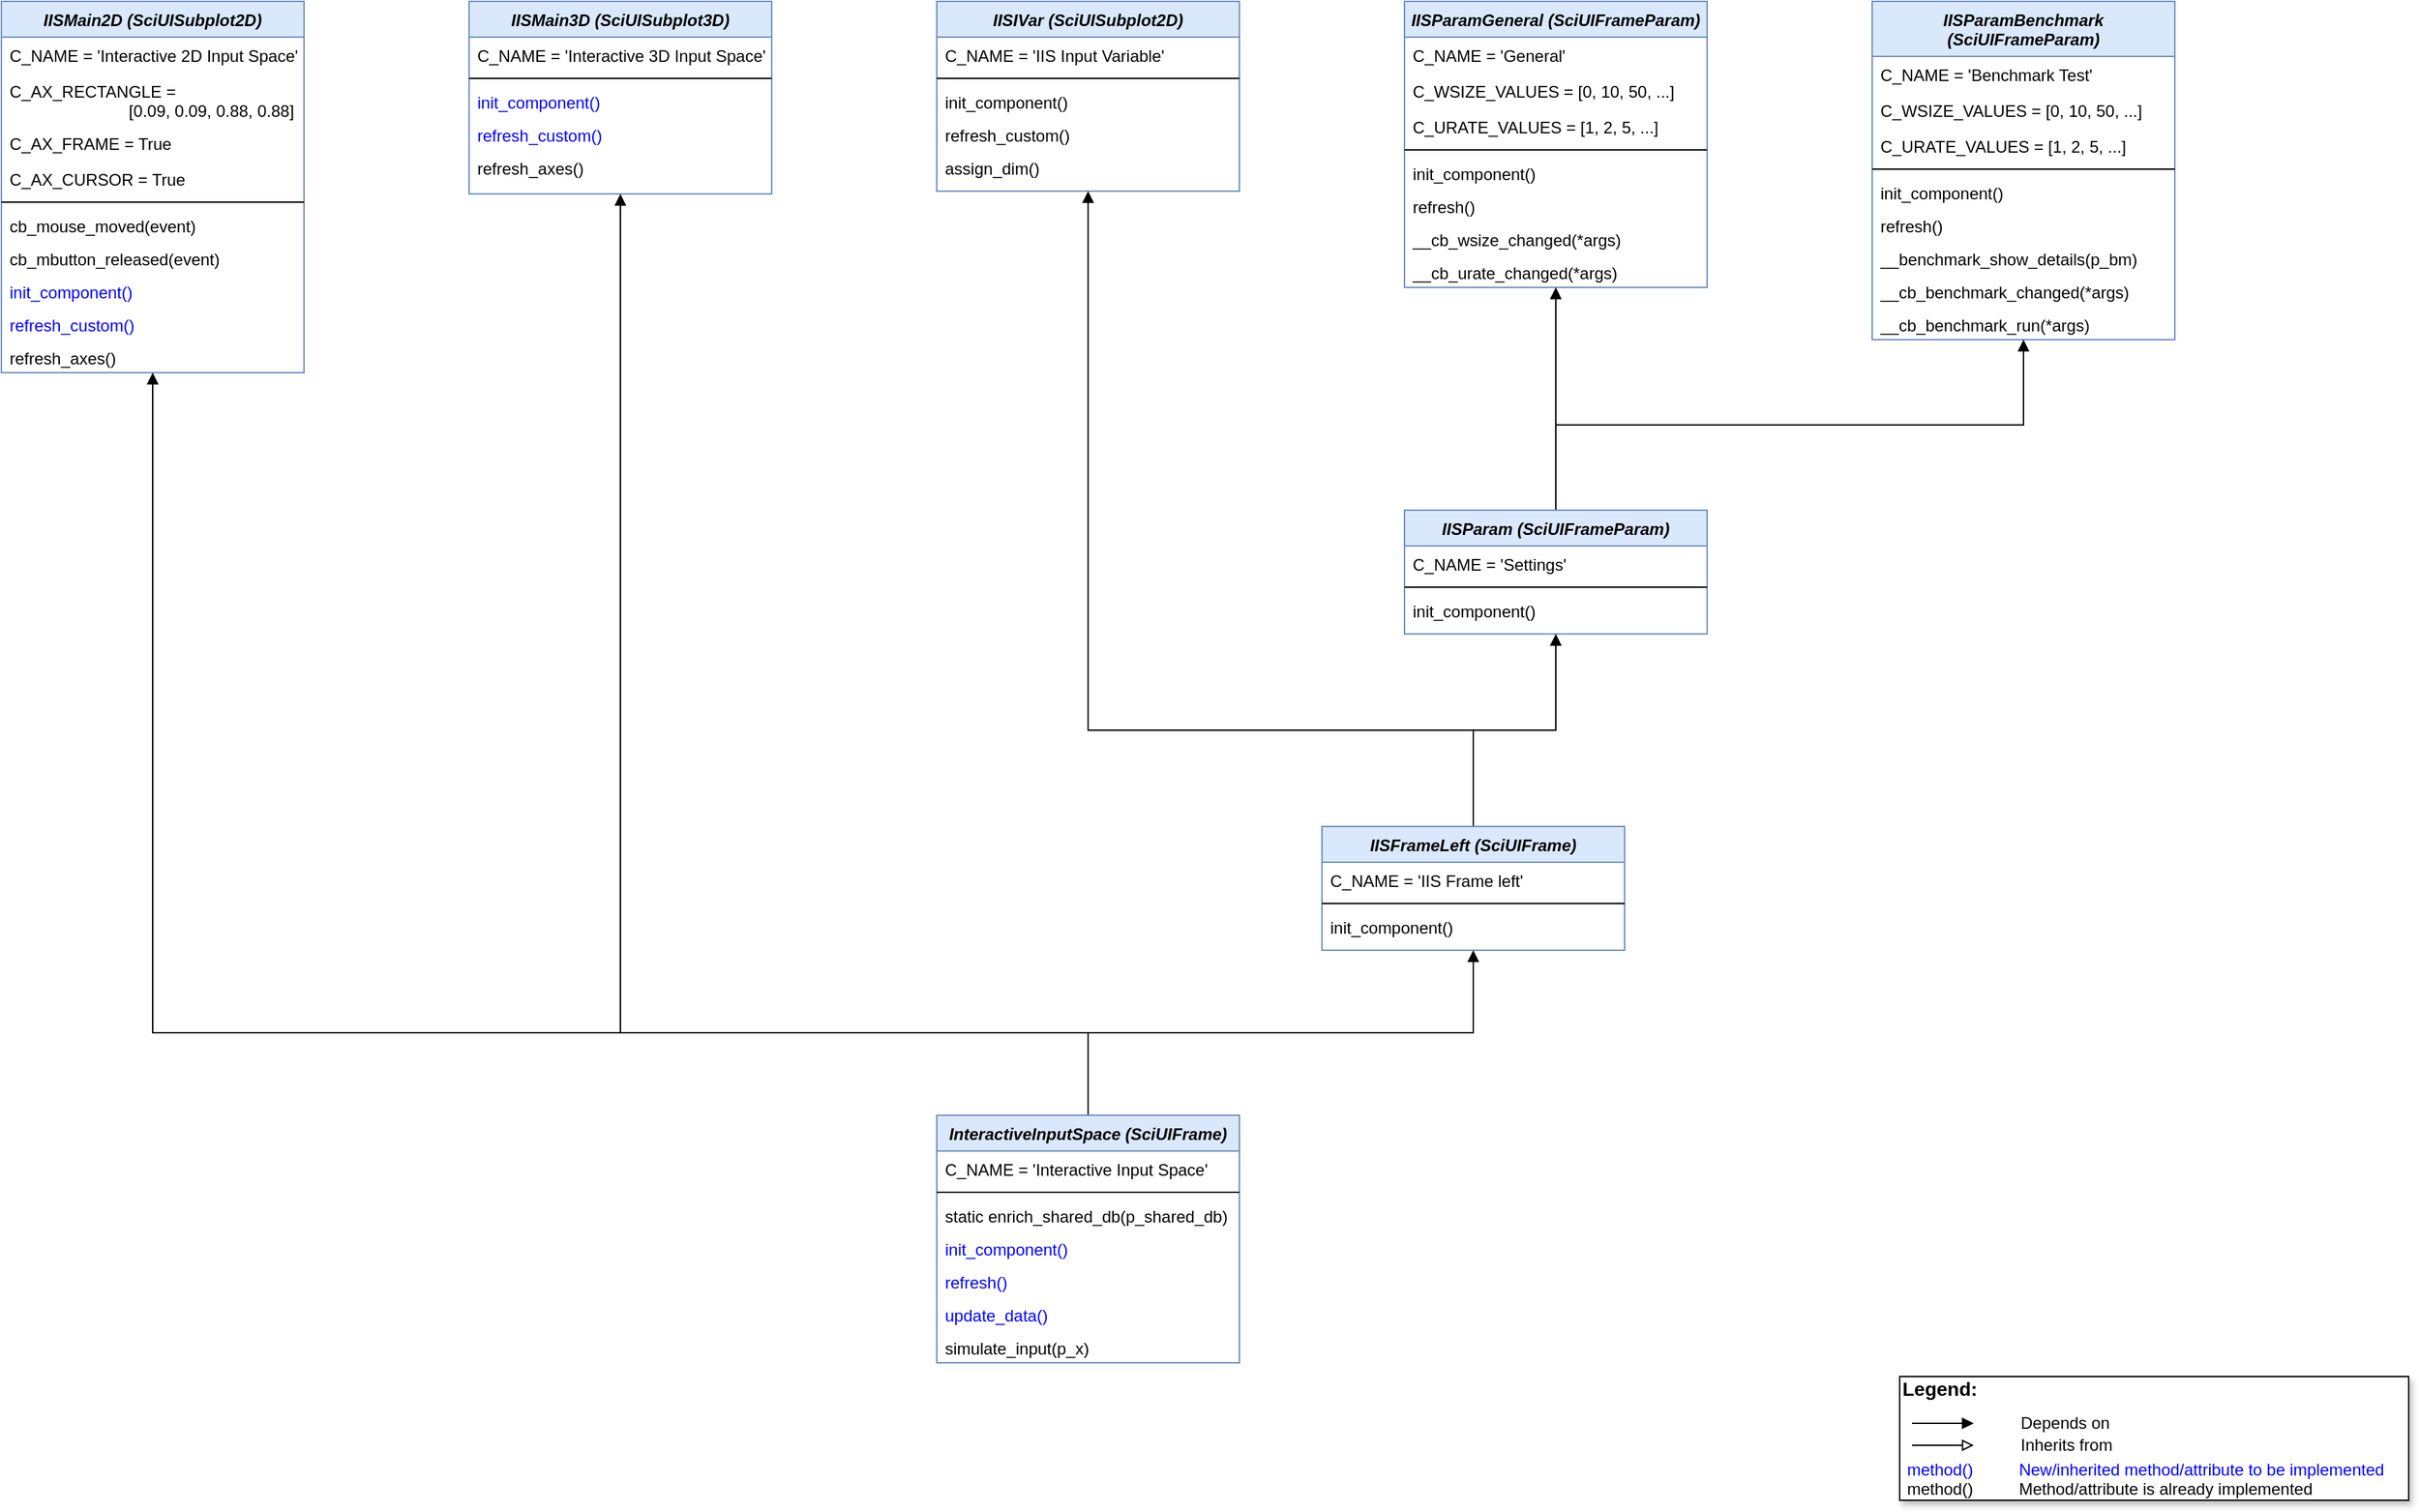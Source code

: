 <mxfile version="14.6.13" type="device"><diagram id="C5RBs43oDa-KdzZeNtuy" name="Page-1"><mxGraphModel dx="1179" dy="1209" grid="1" gridSize="10" guides="1" tooltips="1" connect="1" arrows="1" fold="1" page="1" pageScale="1" pageWidth="2336" pageHeight="1654" math="0" shadow="0"><root><mxCell id="WIyWlLk6GJQsqaUBKTNV-0"/><mxCell id="WIyWlLk6GJQsqaUBKTNV-1" parent="WIyWlLk6GJQsqaUBKTNV-0"/><mxCell id="cDuM6dIMIaqPmCqZhbxL-0" value="" style="group" parent="WIyWlLk6GJQsqaUBKTNV-1" connectable="0" vertex="1"><mxGeometry x="1460" y="1080" width="370" height="90" as="geometry"/></mxCell><mxCell id="tD5-W2pxeokefdlge8oV-3" value="&lt;font color=&quot;#000000&quot; size=&quot;1&quot;&gt;&lt;b style=&quot;font-size: 14px&quot;&gt;Legend:&lt;br&gt;&lt;/b&gt;&lt;/font&gt;&lt;br&gt;&lt;br&gt;&lt;br&gt;&lt;font color=&quot;#0000ff&quot;&gt;&amp;nbsp;method()&amp;nbsp; &amp;nbsp; &amp;nbsp; &amp;nbsp; &amp;nbsp; New/inherited method/attribute to be implemented&lt;/font&gt;&lt;br&gt;&lt;font color=&quot;#000000&quot;&gt;&amp;nbsp;method()&amp;nbsp; &amp;nbsp; &amp;nbsp; &amp;nbsp; &amp;nbsp; Method/attribute is already implemented&lt;/font&gt;" style="text;html=1;align=left;verticalAlign=middle;whiteSpace=wrap;rounded=0;fontColor=#006600;strokeColor=#000000;shadow=1;fillColor=#ffffff;" parent="cDuM6dIMIaqPmCqZhbxL-0" vertex="1"><mxGeometry width="370.0" height="90" as="geometry"/></mxCell><mxCell id="mYlzNUUl0ZFW5KxEtrc0-3" value="Depends on" style="endArrow=block;html=1;labelPosition=right;verticalLabelPosition=middle;align=left;verticalAlign=middle;endFill=1;fontSize=12;" parent="cDuM6dIMIaqPmCqZhbxL-0" edge="1"><mxGeometry x="1" y="32" width="50" height="50" relative="1" as="geometry"><mxPoint x="8.97" y="34" as="sourcePoint"/><mxPoint x="53.818" y="34" as="targetPoint"/><mxPoint x="32" y="32" as="offset"/></mxGeometry></mxCell><mxCell id="mYlzNUUl0ZFW5KxEtrc0-4" value="Inherits from" style="endArrow=block;html=1;labelPosition=right;verticalLabelPosition=middle;align=left;verticalAlign=middle;endFill=0;fontSize=12;" parent="cDuM6dIMIaqPmCqZhbxL-0" edge="1"><mxGeometry x="1" y="32" width="50" height="50" relative="1" as="geometry"><mxPoint x="8.97" y="50" as="sourcePoint"/><mxPoint x="53.818" y="50" as="targetPoint"/><mxPoint x="32" y="32" as="offset"/></mxGeometry></mxCell><mxCell id="eN2UmbRB5outR-xc-6O1-30" value="IISIVar (SciUISubplot2D)" style="swimlane;fontStyle=3;align=center;verticalAlign=top;childLayout=stackLayout;horizontal=1;startSize=26;horizontalStack=0;resizeParent=1;resizeLast=0;collapsible=1;marginBottom=0;rounded=0;shadow=0;strokeWidth=1;fillColor=#dae8fc;strokeColor=#6c8ebf;" parent="WIyWlLk6GJQsqaUBKTNV-1" vertex="1"><mxGeometry x="760" y="80" width="220" height="138" as="geometry"><mxRectangle x="230" y="140" width="160" height="26" as="alternateBounds"/></mxGeometry></mxCell><mxCell id="eN2UmbRB5outR-xc-6O1-48" value="C_NAME = 'IIS Input Variable'" style="text;align=left;verticalAlign=top;spacingLeft=4;spacingRight=4;overflow=hidden;rotatable=0;points=[[0,0.5],[1,0.5]];portConstraint=eastwest;" parent="eN2UmbRB5outR-xc-6O1-30" vertex="1"><mxGeometry y="26" width="220" height="26" as="geometry"/></mxCell><mxCell id="eN2UmbRB5outR-xc-6O1-31" value="" style="line;html=1;strokeWidth=1;align=left;verticalAlign=middle;spacingTop=-1;spacingLeft=3;spacingRight=3;rotatable=0;labelPosition=right;points=[];portConstraint=eastwest;" parent="eN2UmbRB5outR-xc-6O1-30" vertex="1"><mxGeometry y="52" width="220" height="8" as="geometry"/></mxCell><mxCell id="eN2UmbRB5outR-xc-6O1-33" value="init_component()" style="text;align=left;verticalAlign=top;spacingLeft=4;spacingRight=4;overflow=hidden;rotatable=0;points=[[0,0.5],[1,0.5]];portConstraint=eastwest;" parent="eN2UmbRB5outR-xc-6O1-30" vertex="1"><mxGeometry y="60" width="220" height="24" as="geometry"/></mxCell><mxCell id="eN2UmbRB5outR-xc-6O1-34" value="refresh_custom()" style="text;align=left;verticalAlign=top;spacingLeft=4;spacingRight=4;overflow=hidden;rotatable=0;points=[[0,0.5],[1,0.5]];portConstraint=eastwest;" parent="eN2UmbRB5outR-xc-6O1-30" vertex="1"><mxGeometry y="84" width="220" height="24" as="geometry"/></mxCell><mxCell id="eN2UmbRB5outR-xc-6O1-35" value="assign_dim()" style="text;align=left;verticalAlign=top;spacingLeft=4;spacingRight=4;overflow=hidden;rotatable=0;points=[[0,0.5],[1,0.5]];portConstraint=eastwest;" parent="eN2UmbRB5outR-xc-6O1-30" vertex="1"><mxGeometry y="108" width="220" height="24" as="geometry"/></mxCell><mxCell id="8ewmPDuCnQwZAreJVLw1-0" value="IISMain2D (SciUISubplot2D)" style="swimlane;fontStyle=3;align=center;verticalAlign=top;childLayout=stackLayout;horizontal=1;startSize=26;horizontalStack=0;resizeParent=1;resizeLast=0;collapsible=1;marginBottom=0;rounded=0;shadow=0;strokeWidth=1;fillColor=#dae8fc;strokeColor=#6c8ebf;" vertex="1" parent="WIyWlLk6GJQsqaUBKTNV-1"><mxGeometry x="80" y="80" width="220" height="270" as="geometry"><mxRectangle x="230" y="140" width="160" height="26" as="alternateBounds"/></mxGeometry></mxCell><mxCell id="8ewmPDuCnQwZAreJVLw1-1" value="C_NAME = 'Interactive 2D Input Space'" style="text;align=left;verticalAlign=top;spacingLeft=4;spacingRight=4;overflow=hidden;rotatable=0;points=[[0,0.5],[1,0.5]];portConstraint=eastwest;" vertex="1" parent="8ewmPDuCnQwZAreJVLw1-0"><mxGeometry y="26" width="220" height="26" as="geometry"/></mxCell><mxCell id="8ewmPDuCnQwZAreJVLw1-6" value="C_AX_RECTANGLE =&#10;                          [0.09, 0.09, 0.88, 0.88]" style="text;align=left;verticalAlign=top;spacingLeft=4;spacingRight=4;overflow=hidden;rotatable=0;points=[[0,0.5],[1,0.5]];portConstraint=eastwest;" vertex="1" parent="8ewmPDuCnQwZAreJVLw1-0"><mxGeometry y="52" width="220" height="38" as="geometry"/></mxCell><mxCell id="8ewmPDuCnQwZAreJVLw1-7" value="C_AX_FRAME = True" style="text;align=left;verticalAlign=top;spacingLeft=4;spacingRight=4;overflow=hidden;rotatable=0;points=[[0,0.5],[1,0.5]];portConstraint=eastwest;" vertex="1" parent="8ewmPDuCnQwZAreJVLw1-0"><mxGeometry y="90" width="220" height="26" as="geometry"/></mxCell><mxCell id="8ewmPDuCnQwZAreJVLw1-8" value="C_AX_CURSOR = True" style="text;align=left;verticalAlign=top;spacingLeft=4;spacingRight=4;overflow=hidden;rotatable=0;points=[[0,0.5],[1,0.5]];portConstraint=eastwest;" vertex="1" parent="8ewmPDuCnQwZAreJVLw1-0"><mxGeometry y="116" width="220" height="26" as="geometry"/></mxCell><mxCell id="8ewmPDuCnQwZAreJVLw1-2" value="" style="line;html=1;strokeWidth=1;align=left;verticalAlign=middle;spacingTop=-1;spacingLeft=3;spacingRight=3;rotatable=0;labelPosition=right;points=[];portConstraint=eastwest;" vertex="1" parent="8ewmPDuCnQwZAreJVLw1-0"><mxGeometry y="142" width="220" height="8" as="geometry"/></mxCell><mxCell id="8ewmPDuCnQwZAreJVLw1-3" value="cb_mouse_moved(event)" style="text;align=left;verticalAlign=top;spacingLeft=4;spacingRight=4;overflow=hidden;rotatable=0;points=[[0,0.5],[1,0.5]];portConstraint=eastwest;" vertex="1" parent="8ewmPDuCnQwZAreJVLw1-0"><mxGeometry y="150" width="220" height="24" as="geometry"/></mxCell><mxCell id="8ewmPDuCnQwZAreJVLw1-4" value="cb_mbutton_released(event)" style="text;align=left;verticalAlign=top;spacingLeft=4;spacingRight=4;overflow=hidden;rotatable=0;points=[[0,0.5],[1,0.5]];portConstraint=eastwest;" vertex="1" parent="8ewmPDuCnQwZAreJVLw1-0"><mxGeometry y="174" width="220" height="24" as="geometry"/></mxCell><mxCell id="8ewmPDuCnQwZAreJVLw1-5" value="init_component()" style="text;align=left;verticalAlign=top;spacingLeft=4;spacingRight=4;overflow=hidden;rotatable=0;points=[[0,0.5],[1,0.5]];portConstraint=eastwest;fontColor=#0000FF;" vertex="1" parent="8ewmPDuCnQwZAreJVLw1-0"><mxGeometry y="198" width="220" height="24" as="geometry"/></mxCell><mxCell id="8ewmPDuCnQwZAreJVLw1-9" value="refresh_custom()" style="text;align=left;verticalAlign=top;spacingLeft=4;spacingRight=4;overflow=hidden;rotatable=0;points=[[0,0.5],[1,0.5]];portConstraint=eastwest;fontColor=#0000FF;" vertex="1" parent="8ewmPDuCnQwZAreJVLw1-0"><mxGeometry y="222" width="220" height="24" as="geometry"/></mxCell><mxCell id="8ewmPDuCnQwZAreJVLw1-10" value="refresh_axes()" style="text;align=left;verticalAlign=top;spacingLeft=4;spacingRight=4;overflow=hidden;rotatable=0;points=[[0,0.5],[1,0.5]];portConstraint=eastwest;" vertex="1" parent="8ewmPDuCnQwZAreJVLw1-0"><mxGeometry y="246" width="220" height="24" as="geometry"/></mxCell><mxCell id="8ewmPDuCnQwZAreJVLw1-11" value="IISMain3D (SciUISubplot3D)" style="swimlane;fontStyle=3;align=center;verticalAlign=top;childLayout=stackLayout;horizontal=1;startSize=26;horizontalStack=0;resizeParent=1;resizeLast=0;collapsible=1;marginBottom=0;rounded=0;shadow=0;strokeWidth=1;fillColor=#dae8fc;strokeColor=#6c8ebf;" vertex="1" parent="WIyWlLk6GJQsqaUBKTNV-1"><mxGeometry x="420" y="80" width="220" height="140" as="geometry"><mxRectangle x="230" y="140" width="160" height="26" as="alternateBounds"/></mxGeometry></mxCell><mxCell id="8ewmPDuCnQwZAreJVLw1-12" value="C_NAME = 'Interactive 3D Input Space'" style="text;align=left;verticalAlign=top;spacingLeft=4;spacingRight=4;overflow=hidden;rotatable=0;points=[[0,0.5],[1,0.5]];portConstraint=eastwest;" vertex="1" parent="8ewmPDuCnQwZAreJVLw1-11"><mxGeometry y="26" width="220" height="26" as="geometry"/></mxCell><mxCell id="8ewmPDuCnQwZAreJVLw1-16" value="" style="line;html=1;strokeWidth=1;align=left;verticalAlign=middle;spacingTop=-1;spacingLeft=3;spacingRight=3;rotatable=0;labelPosition=right;points=[];portConstraint=eastwest;" vertex="1" parent="8ewmPDuCnQwZAreJVLw1-11"><mxGeometry y="52" width="220" height="8" as="geometry"/></mxCell><mxCell id="8ewmPDuCnQwZAreJVLw1-19" value="init_component()" style="text;align=left;verticalAlign=top;spacingLeft=4;spacingRight=4;overflow=hidden;rotatable=0;points=[[0,0.5],[1,0.5]];portConstraint=eastwest;fontColor=#0000FF;" vertex="1" parent="8ewmPDuCnQwZAreJVLw1-11"><mxGeometry y="60" width="220" height="24" as="geometry"/></mxCell><mxCell id="8ewmPDuCnQwZAreJVLw1-20" value="refresh_custom()" style="text;align=left;verticalAlign=top;spacingLeft=4;spacingRight=4;overflow=hidden;rotatable=0;points=[[0,0.5],[1,0.5]];portConstraint=eastwest;fontColor=#0000FF;" vertex="1" parent="8ewmPDuCnQwZAreJVLw1-11"><mxGeometry y="84" width="220" height="24" as="geometry"/></mxCell><mxCell id="8ewmPDuCnQwZAreJVLw1-21" value="refresh_axes()" style="text;align=left;verticalAlign=top;spacingLeft=4;spacingRight=4;overflow=hidden;rotatable=0;points=[[0,0.5],[1,0.5]];portConstraint=eastwest;" vertex="1" parent="8ewmPDuCnQwZAreJVLw1-11"><mxGeometry y="108" width="220" height="24" as="geometry"/></mxCell><mxCell id="8ewmPDuCnQwZAreJVLw1-22" value="IISParamGeneral (SciUIFrameParam)" style="swimlane;fontStyle=3;align=center;verticalAlign=top;childLayout=stackLayout;horizontal=1;startSize=26;horizontalStack=0;resizeParent=1;resizeLast=0;collapsible=1;marginBottom=0;rounded=0;shadow=0;strokeWidth=1;fillColor=#dae8fc;strokeColor=#6c8ebf;" vertex="1" parent="WIyWlLk6GJQsqaUBKTNV-1"><mxGeometry x="1100" y="80" width="220" height="208" as="geometry"><mxRectangle x="230" y="140" width="160" height="26" as="alternateBounds"/></mxGeometry></mxCell><mxCell id="8ewmPDuCnQwZAreJVLw1-23" value="C_NAME = 'General'" style="text;align=left;verticalAlign=top;spacingLeft=4;spacingRight=4;overflow=hidden;rotatable=0;points=[[0,0.5],[1,0.5]];portConstraint=eastwest;" vertex="1" parent="8ewmPDuCnQwZAreJVLw1-22"><mxGeometry y="26" width="220" height="26" as="geometry"/></mxCell><mxCell id="8ewmPDuCnQwZAreJVLw1-28" value="C_WSIZE_VALUES = [0, 10, 50, ...]" style="text;align=left;verticalAlign=top;spacingLeft=4;spacingRight=4;overflow=hidden;rotatable=0;points=[[0,0.5],[1,0.5]];portConstraint=eastwest;" vertex="1" parent="8ewmPDuCnQwZAreJVLw1-22"><mxGeometry y="52" width="220" height="26" as="geometry"/></mxCell><mxCell id="8ewmPDuCnQwZAreJVLw1-29" value="C_URATE_VALUES = [1, 2, 5, ...]" style="text;align=left;verticalAlign=top;spacingLeft=4;spacingRight=4;overflow=hidden;rotatable=0;points=[[0,0.5],[1,0.5]];portConstraint=eastwest;" vertex="1" parent="8ewmPDuCnQwZAreJVLw1-22"><mxGeometry y="78" width="220" height="26" as="geometry"/></mxCell><mxCell id="8ewmPDuCnQwZAreJVLw1-24" value="" style="line;html=1;strokeWidth=1;align=left;verticalAlign=middle;spacingTop=-1;spacingLeft=3;spacingRight=3;rotatable=0;labelPosition=right;points=[];portConstraint=eastwest;" vertex="1" parent="8ewmPDuCnQwZAreJVLw1-22"><mxGeometry y="104" width="220" height="8" as="geometry"/></mxCell><mxCell id="8ewmPDuCnQwZAreJVLw1-25" value="init_component()" style="text;align=left;verticalAlign=top;spacingLeft=4;spacingRight=4;overflow=hidden;rotatable=0;points=[[0,0.5],[1,0.5]];portConstraint=eastwest;" vertex="1" parent="8ewmPDuCnQwZAreJVLw1-22"><mxGeometry y="112" width="220" height="24" as="geometry"/></mxCell><mxCell id="8ewmPDuCnQwZAreJVLw1-26" value="refresh()" style="text;align=left;verticalAlign=top;spacingLeft=4;spacingRight=4;overflow=hidden;rotatable=0;points=[[0,0.5],[1,0.5]];portConstraint=eastwest;" vertex="1" parent="8ewmPDuCnQwZAreJVLw1-22"><mxGeometry y="136" width="220" height="24" as="geometry"/></mxCell><mxCell id="8ewmPDuCnQwZAreJVLw1-27" value="__cb_wsize_changed(*args)" style="text;align=left;verticalAlign=top;spacingLeft=4;spacingRight=4;overflow=hidden;rotatable=0;points=[[0,0.5],[1,0.5]];portConstraint=eastwest;" vertex="1" parent="8ewmPDuCnQwZAreJVLw1-22"><mxGeometry y="160" width="220" height="24" as="geometry"/></mxCell><mxCell id="8ewmPDuCnQwZAreJVLw1-30" value="__cb_urate_changed(*args)" style="text;align=left;verticalAlign=top;spacingLeft=4;spacingRight=4;overflow=hidden;rotatable=0;points=[[0,0.5],[1,0.5]];portConstraint=eastwest;" vertex="1" parent="8ewmPDuCnQwZAreJVLw1-22"><mxGeometry y="184" width="220" height="24" as="geometry"/></mxCell><mxCell id="8ewmPDuCnQwZAreJVLw1-31" value="IISParamBenchmark &#10;(SciUIFrameParam)" style="swimlane;fontStyle=3;align=center;verticalAlign=top;childLayout=stackLayout;horizontal=1;startSize=40;horizontalStack=0;resizeParent=1;resizeLast=0;collapsible=1;marginBottom=0;rounded=0;shadow=0;strokeWidth=1;fillColor=#dae8fc;strokeColor=#6c8ebf;" vertex="1" parent="WIyWlLk6GJQsqaUBKTNV-1"><mxGeometry x="1440" y="80" width="220" height="246" as="geometry"><mxRectangle x="230" y="140" width="160" height="26" as="alternateBounds"/></mxGeometry></mxCell><mxCell id="8ewmPDuCnQwZAreJVLw1-32" value="C_NAME = 'Benchmark Test'" style="text;align=left;verticalAlign=top;spacingLeft=4;spacingRight=4;overflow=hidden;rotatable=0;points=[[0,0.5],[1,0.5]];portConstraint=eastwest;" vertex="1" parent="8ewmPDuCnQwZAreJVLw1-31"><mxGeometry y="40" width="220" height="26" as="geometry"/></mxCell><mxCell id="8ewmPDuCnQwZAreJVLw1-33" value="C_WSIZE_VALUES = [0, 10, 50, ...]" style="text;align=left;verticalAlign=top;spacingLeft=4;spacingRight=4;overflow=hidden;rotatable=0;points=[[0,0.5],[1,0.5]];portConstraint=eastwest;" vertex="1" parent="8ewmPDuCnQwZAreJVLw1-31"><mxGeometry y="66" width="220" height="26" as="geometry"/></mxCell><mxCell id="8ewmPDuCnQwZAreJVLw1-34" value="C_URATE_VALUES = [1, 2, 5, ...]" style="text;align=left;verticalAlign=top;spacingLeft=4;spacingRight=4;overflow=hidden;rotatable=0;points=[[0,0.5],[1,0.5]];portConstraint=eastwest;" vertex="1" parent="8ewmPDuCnQwZAreJVLw1-31"><mxGeometry y="92" width="220" height="26" as="geometry"/></mxCell><mxCell id="8ewmPDuCnQwZAreJVLw1-35" value="" style="line;html=1;strokeWidth=1;align=left;verticalAlign=middle;spacingTop=-1;spacingLeft=3;spacingRight=3;rotatable=0;labelPosition=right;points=[];portConstraint=eastwest;" vertex="1" parent="8ewmPDuCnQwZAreJVLw1-31"><mxGeometry y="118" width="220" height="8" as="geometry"/></mxCell><mxCell id="8ewmPDuCnQwZAreJVLw1-36" value="init_component()" style="text;align=left;verticalAlign=top;spacingLeft=4;spacingRight=4;overflow=hidden;rotatable=0;points=[[0,0.5],[1,0.5]];portConstraint=eastwest;" vertex="1" parent="8ewmPDuCnQwZAreJVLw1-31"><mxGeometry y="126" width="220" height="24" as="geometry"/></mxCell><mxCell id="8ewmPDuCnQwZAreJVLw1-37" value="refresh()" style="text;align=left;verticalAlign=top;spacingLeft=4;spacingRight=4;overflow=hidden;rotatable=0;points=[[0,0.5],[1,0.5]];portConstraint=eastwest;" vertex="1" parent="8ewmPDuCnQwZAreJVLw1-31"><mxGeometry y="150" width="220" height="24" as="geometry"/></mxCell><mxCell id="8ewmPDuCnQwZAreJVLw1-38" value="__benchmark_show_details(p_bm)" style="text;align=left;verticalAlign=top;spacingLeft=4;spacingRight=4;overflow=hidden;rotatable=0;points=[[0,0.5],[1,0.5]];portConstraint=eastwest;" vertex="1" parent="8ewmPDuCnQwZAreJVLw1-31"><mxGeometry y="174" width="220" height="24" as="geometry"/></mxCell><mxCell id="8ewmPDuCnQwZAreJVLw1-39" value="__cb_benchmark_changed(*args)" style="text;align=left;verticalAlign=top;spacingLeft=4;spacingRight=4;overflow=hidden;rotatable=0;points=[[0,0.5],[1,0.5]];portConstraint=eastwest;" vertex="1" parent="8ewmPDuCnQwZAreJVLw1-31"><mxGeometry y="198" width="220" height="24" as="geometry"/></mxCell><mxCell id="8ewmPDuCnQwZAreJVLw1-40" value="__cb_benchmark_run(*args)" style="text;align=left;verticalAlign=top;spacingLeft=4;spacingRight=4;overflow=hidden;rotatable=0;points=[[0,0.5],[1,0.5]];portConstraint=eastwest;" vertex="1" parent="8ewmPDuCnQwZAreJVLw1-31"><mxGeometry y="222" width="220" height="24" as="geometry"/></mxCell><mxCell id="8ewmPDuCnQwZAreJVLw1-50" style="edgeStyle=orthogonalEdgeStyle;rounded=0;orthogonalLoop=1;jettySize=auto;html=1;fontColor=#000000;endArrow=block;endFill=1;" edge="1" parent="WIyWlLk6GJQsqaUBKTNV-1" source="8ewmPDuCnQwZAreJVLw1-41" target="8ewmPDuCnQwZAreJVLw1-22"><mxGeometry relative="1" as="geometry"/></mxCell><mxCell id="8ewmPDuCnQwZAreJVLw1-51" style="edgeStyle=orthogonalEdgeStyle;rounded=0;orthogonalLoop=1;jettySize=auto;html=1;fontColor=#000000;endArrow=block;endFill=1;exitX=0.5;exitY=0;exitDx=0;exitDy=0;" edge="1" parent="WIyWlLk6GJQsqaUBKTNV-1" source="8ewmPDuCnQwZAreJVLw1-41" target="8ewmPDuCnQwZAreJVLw1-31"><mxGeometry relative="1" as="geometry"/></mxCell><mxCell id="8ewmPDuCnQwZAreJVLw1-41" value="IISParam (SciUIFrameParam)" style="swimlane;fontStyle=3;align=center;verticalAlign=top;childLayout=stackLayout;horizontal=1;startSize=26;horizontalStack=0;resizeParent=1;resizeLast=0;collapsible=1;marginBottom=0;rounded=0;shadow=0;strokeWidth=1;fillColor=#dae8fc;strokeColor=#6c8ebf;" vertex="1" parent="WIyWlLk6GJQsqaUBKTNV-1"><mxGeometry x="1100" y="450" width="220" height="90" as="geometry"><mxRectangle x="230" y="140" width="160" height="26" as="alternateBounds"/></mxGeometry></mxCell><mxCell id="8ewmPDuCnQwZAreJVLw1-42" value="C_NAME = 'Settings'" style="text;align=left;verticalAlign=top;spacingLeft=4;spacingRight=4;overflow=hidden;rotatable=0;points=[[0,0.5],[1,0.5]];portConstraint=eastwest;" vertex="1" parent="8ewmPDuCnQwZAreJVLw1-41"><mxGeometry y="26" width="220" height="26" as="geometry"/></mxCell><mxCell id="8ewmPDuCnQwZAreJVLw1-45" value="" style="line;html=1;strokeWidth=1;align=left;verticalAlign=middle;spacingTop=-1;spacingLeft=3;spacingRight=3;rotatable=0;labelPosition=right;points=[];portConstraint=eastwest;" vertex="1" parent="8ewmPDuCnQwZAreJVLw1-41"><mxGeometry y="52" width="220" height="8" as="geometry"/></mxCell><mxCell id="8ewmPDuCnQwZAreJVLw1-46" value="init_component()" style="text;align=left;verticalAlign=top;spacingLeft=4;spacingRight=4;overflow=hidden;rotatable=0;points=[[0,0.5],[1,0.5]];portConstraint=eastwest;" vertex="1" parent="8ewmPDuCnQwZAreJVLw1-41"><mxGeometry y="60" width="220" height="24" as="geometry"/></mxCell><mxCell id="8ewmPDuCnQwZAreJVLw1-56" style="edgeStyle=orthogonalEdgeStyle;rounded=0;orthogonalLoop=1;jettySize=auto;html=1;fontColor=#000000;endArrow=block;endFill=1;" edge="1" parent="WIyWlLk6GJQsqaUBKTNV-1" source="8ewmPDuCnQwZAreJVLw1-52" target="8ewmPDuCnQwZAreJVLw1-41"><mxGeometry relative="1" as="geometry"/></mxCell><mxCell id="8ewmPDuCnQwZAreJVLw1-57" style="edgeStyle=orthogonalEdgeStyle;rounded=0;orthogonalLoop=1;jettySize=auto;html=1;fontColor=#000000;endArrow=block;endFill=1;exitX=0.5;exitY=0;exitDx=0;exitDy=0;" edge="1" parent="WIyWlLk6GJQsqaUBKTNV-1" source="8ewmPDuCnQwZAreJVLw1-52" target="eN2UmbRB5outR-xc-6O1-30"><mxGeometry relative="1" as="geometry"><Array as="points"><mxPoint x="1150" y="610"/><mxPoint x="870" y="610"/></Array></mxGeometry></mxCell><mxCell id="8ewmPDuCnQwZAreJVLw1-52" value="IISFrameLeft (SciUIFrame)" style="swimlane;fontStyle=3;align=center;verticalAlign=top;childLayout=stackLayout;horizontal=1;startSize=26;horizontalStack=0;resizeParent=1;resizeLast=0;collapsible=1;marginBottom=0;rounded=0;shadow=0;strokeWidth=1;fillColor=#dae8fc;strokeColor=#6c8ebf;" vertex="1" parent="WIyWlLk6GJQsqaUBKTNV-1"><mxGeometry x="1040" y="680" width="220" height="90" as="geometry"><mxRectangle x="230" y="140" width="160" height="26" as="alternateBounds"/></mxGeometry></mxCell><mxCell id="8ewmPDuCnQwZAreJVLw1-53" value="C_NAME = 'IIS Frame left'" style="text;align=left;verticalAlign=top;spacingLeft=4;spacingRight=4;overflow=hidden;rotatable=0;points=[[0,0.5],[1,0.5]];portConstraint=eastwest;" vertex="1" parent="8ewmPDuCnQwZAreJVLw1-52"><mxGeometry y="26" width="220" height="26" as="geometry"/></mxCell><mxCell id="8ewmPDuCnQwZAreJVLw1-54" value="" style="line;html=1;strokeWidth=1;align=left;verticalAlign=middle;spacingTop=-1;spacingLeft=3;spacingRight=3;rotatable=0;labelPosition=right;points=[];portConstraint=eastwest;" vertex="1" parent="8ewmPDuCnQwZAreJVLw1-52"><mxGeometry y="52" width="220" height="8" as="geometry"/></mxCell><mxCell id="8ewmPDuCnQwZAreJVLw1-55" value="init_component()" style="text;align=left;verticalAlign=top;spacingLeft=4;spacingRight=4;overflow=hidden;rotatable=0;points=[[0,0.5],[1,0.5]];portConstraint=eastwest;" vertex="1" parent="8ewmPDuCnQwZAreJVLw1-52"><mxGeometry y="60" width="220" height="24" as="geometry"/></mxCell><mxCell id="8ewmPDuCnQwZAreJVLw1-62" style="edgeStyle=orthogonalEdgeStyle;rounded=0;orthogonalLoop=1;jettySize=auto;html=1;fontColor=#000000;endArrow=block;endFill=1;exitX=0.5;exitY=0;exitDx=0;exitDy=0;" edge="1" parent="WIyWlLk6GJQsqaUBKTNV-1" source="8ewmPDuCnQwZAreJVLw1-58" target="8ewmPDuCnQwZAreJVLw1-52"><mxGeometry relative="1" as="geometry"/></mxCell><mxCell id="8ewmPDuCnQwZAreJVLw1-63" style="edgeStyle=orthogonalEdgeStyle;rounded=0;orthogonalLoop=1;jettySize=auto;html=1;fontColor=#000000;endArrow=block;endFill=1;exitX=0.5;exitY=0;exitDx=0;exitDy=0;" edge="1" parent="WIyWlLk6GJQsqaUBKTNV-1" source="8ewmPDuCnQwZAreJVLw1-58" target="8ewmPDuCnQwZAreJVLw1-11"><mxGeometry relative="1" as="geometry"><Array as="points"><mxPoint x="870" y="830"/><mxPoint x="530" y="830"/></Array></mxGeometry></mxCell><mxCell id="8ewmPDuCnQwZAreJVLw1-64" style="edgeStyle=orthogonalEdgeStyle;rounded=0;orthogonalLoop=1;jettySize=auto;html=1;fontColor=#000000;endArrow=block;endFill=1;exitX=0.5;exitY=0;exitDx=0;exitDy=0;" edge="1" parent="WIyWlLk6GJQsqaUBKTNV-1" source="8ewmPDuCnQwZAreJVLw1-58" target="8ewmPDuCnQwZAreJVLw1-0"><mxGeometry relative="1" as="geometry"><Array as="points"><mxPoint x="870" y="830"/><mxPoint x="190" y="830"/></Array></mxGeometry></mxCell><mxCell id="8ewmPDuCnQwZAreJVLw1-58" value="InteractiveInputSpace (SciUIFrame)" style="swimlane;fontStyle=3;align=center;verticalAlign=top;childLayout=stackLayout;horizontal=1;startSize=26;horizontalStack=0;resizeParent=1;resizeLast=0;collapsible=1;marginBottom=0;rounded=0;shadow=0;strokeWidth=1;fillColor=#dae8fc;strokeColor=#6c8ebf;" vertex="1" parent="WIyWlLk6GJQsqaUBKTNV-1"><mxGeometry x="760" y="890" width="220" height="180" as="geometry"><mxRectangle x="230" y="140" width="160" height="26" as="alternateBounds"/></mxGeometry></mxCell><mxCell id="8ewmPDuCnQwZAreJVLw1-59" value="C_NAME = 'Interactive Input Space'" style="text;align=left;verticalAlign=top;spacingLeft=4;spacingRight=4;overflow=hidden;rotatable=0;points=[[0,0.5],[1,0.5]];portConstraint=eastwest;" vertex="1" parent="8ewmPDuCnQwZAreJVLw1-58"><mxGeometry y="26" width="220" height="26" as="geometry"/></mxCell><mxCell id="8ewmPDuCnQwZAreJVLw1-60" value="" style="line;html=1;strokeWidth=1;align=left;verticalAlign=middle;spacingTop=-1;spacingLeft=3;spacingRight=3;rotatable=0;labelPosition=right;points=[];portConstraint=eastwest;" vertex="1" parent="8ewmPDuCnQwZAreJVLw1-58"><mxGeometry y="52" width="220" height="8" as="geometry"/></mxCell><mxCell id="8ewmPDuCnQwZAreJVLw1-65" value="static enrich_shared_db(p_shared_db)" style="text;align=left;verticalAlign=top;spacingLeft=4;spacingRight=4;overflow=hidden;rotatable=0;points=[[0,0.5],[1,0.5]];portConstraint=eastwest;" vertex="1" parent="8ewmPDuCnQwZAreJVLw1-58"><mxGeometry y="60" width="220" height="24" as="geometry"/></mxCell><mxCell id="8ewmPDuCnQwZAreJVLw1-61" value="init_component()" style="text;align=left;verticalAlign=top;spacingLeft=4;spacingRight=4;overflow=hidden;rotatable=0;points=[[0,0.5],[1,0.5]];portConstraint=eastwest;fontColor=#0000FF;" vertex="1" parent="8ewmPDuCnQwZAreJVLw1-58"><mxGeometry y="84" width="220" height="24" as="geometry"/></mxCell><mxCell id="8ewmPDuCnQwZAreJVLw1-66" value="refresh()" style="text;align=left;verticalAlign=top;spacingLeft=4;spacingRight=4;overflow=hidden;rotatable=0;points=[[0,0.5],[1,0.5]];portConstraint=eastwest;fontColor=#0000FF;" vertex="1" parent="8ewmPDuCnQwZAreJVLw1-58"><mxGeometry y="108" width="220" height="24" as="geometry"/></mxCell><mxCell id="8ewmPDuCnQwZAreJVLw1-67" value="update_data()" style="text;align=left;verticalAlign=top;spacingLeft=4;spacingRight=4;overflow=hidden;rotatable=0;points=[[0,0.5],[1,0.5]];portConstraint=eastwest;fontColor=#0000FF;" vertex="1" parent="8ewmPDuCnQwZAreJVLw1-58"><mxGeometry y="132" width="220" height="24" as="geometry"/></mxCell><mxCell id="8ewmPDuCnQwZAreJVLw1-68" value="simulate_input(p_x)" style="text;align=left;verticalAlign=top;spacingLeft=4;spacingRight=4;overflow=hidden;rotatable=0;points=[[0,0.5],[1,0.5]];portConstraint=eastwest;" vertex="1" parent="8ewmPDuCnQwZAreJVLw1-58"><mxGeometry y="156" width="220" height="24" as="geometry"/></mxCell></root></mxGraphModel></diagram></mxfile>